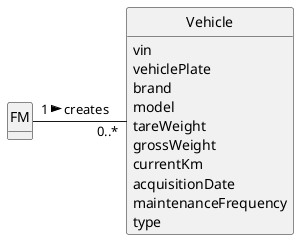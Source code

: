 @startuml
skinparam monochrome true
skinparam packageStyle rectangle
skinparam shadowing false

'left to right direction

skinparam classAttributeIconSize 0

hide circle
hide methods

class FM {
}

class Vehicle {
vin
vehiclePlate
brand
model
tareWeight
grossWeight
currentKm
acquisitionDate
maintenanceFrequency
type
}
\
FM "1" - "0..*" Vehicle : creates  >
@enduml